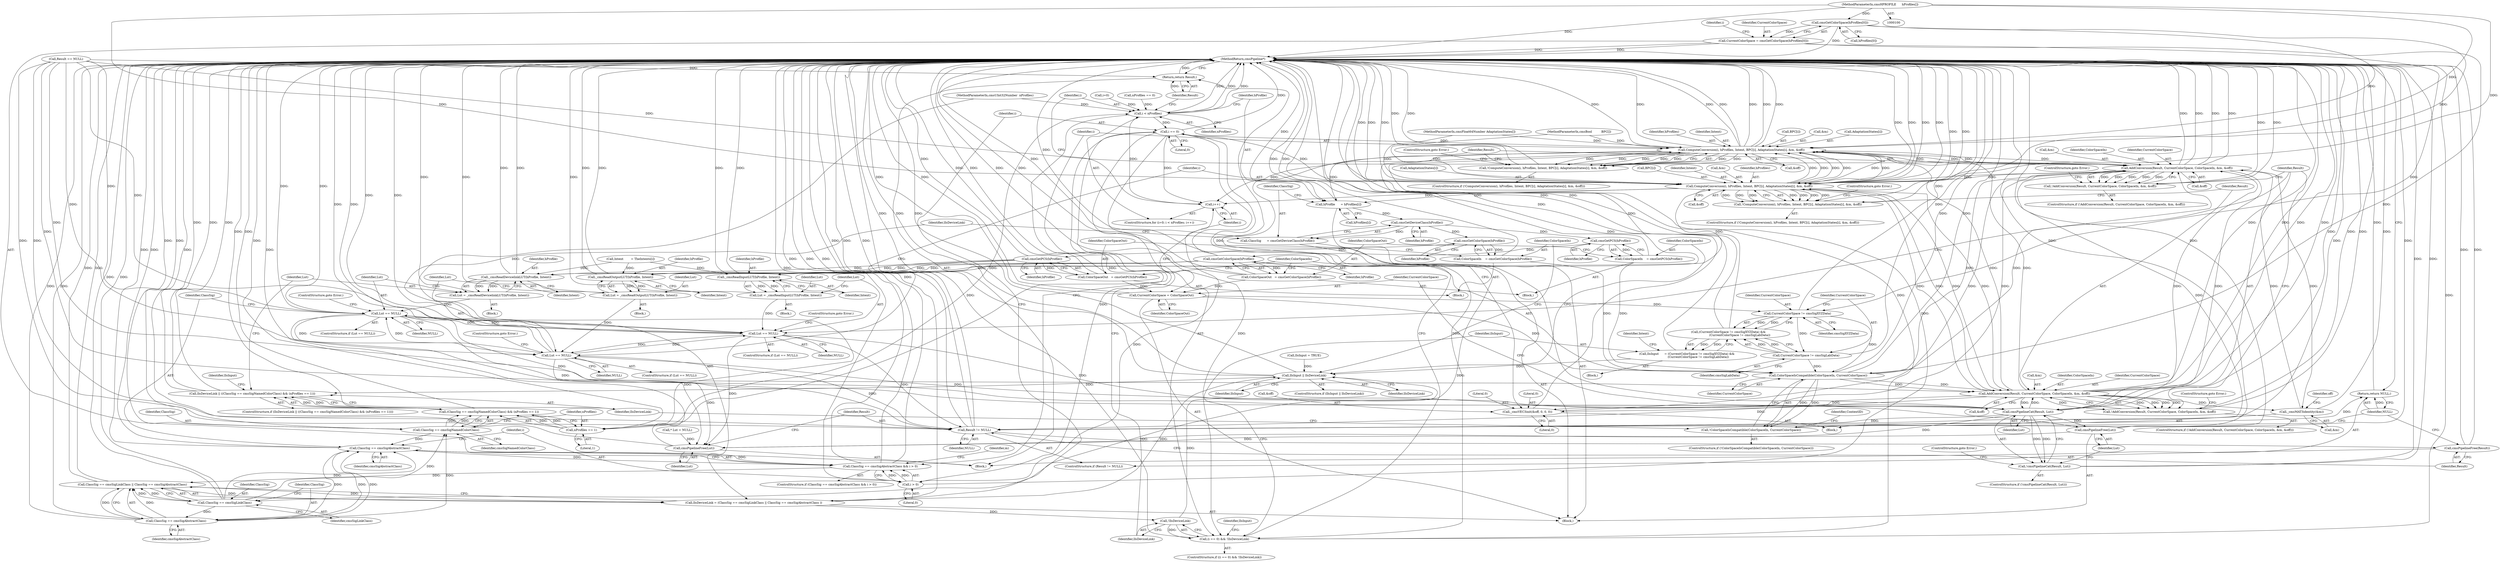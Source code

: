digraph "1_Little-CMS_fefaaa43c382eee632ea3ad0cfa915335140e1db@array" {
"1000143" [label="(Call,cmsGetColorSpace(hProfiles[0]))"];
"1000104" [label="(MethodParameterIn,cmsHPROFILE      hProfiles[])"];
"1000141" [label="(Call,CurrentColorSpace = cmsGetColorSpace(hProfiles[0]))"];
"1000193" [label="(Call,CurrentColorSpace != cmsSigXYZData)"];
"1000192" [label="(Call,(CurrentColorSpace != cmsSigXYZData) &&\n                        (CurrentColorSpace != cmsSigLabData))"];
"1000190" [label="(Call,lIsInput      = (CurrentColorSpace != cmsSigXYZData) &&\n                        (CurrentColorSpace != cmsSigLabData))"];
"1000205" [label="(Call,lIsInput || lIsDeviceLink)"];
"1000239" [label="(Call,lIsDeviceLink || ((ClassSig == cmsSigNamedColorClass) && (nProfiles == 1)))"];
"1000196" [label="(Call,CurrentColorSpace != cmsSigLabData)"];
"1000229" [label="(Call,ColorSpaceIsCompatible(ColorSpaceIn, CurrentColorSpace))"];
"1000228" [label="(Call,!ColorSpaceIsCompatible(ColorSpaceIn, CurrentColorSpace))"];
"1000298" [label="(Call,AddConversion(Result, CurrentColorSpace, ColorSpaceIn, &m, &off))"];
"1000270" [label="(Call,ComputeConversion(i, hProfiles, Intent, BPC[i], AdaptationStates[i], &m, &off))"];
"1000154" [label="(Call,i++)"];
"1000151" [label="(Call,i < nProfiles)"];
"1000179" [label="(Call,i == 0)"];
"1000178" [label="(Call,(i == 0) && !lIsDeviceLink)"];
"1000264" [label="(Call,i > 0)"];
"1000260" [label="(Call,ClassSig == cmsSigAbstractClass && i > 0)"];
"1000170" [label="(Call,ClassSig == cmsSigLinkClass || ClassSig == cmsSigAbstractClass)"];
"1000168" [label="(Call,lIsDeviceLink = (ClassSig == cmsSigLinkClass || ClassSig == cmsSigAbstractClass ))"];
"1000182" [label="(Call,!lIsDeviceLink)"];
"1000336" [label="(Call,ComputeConversion(i, hProfiles, Intent, BPC[i], AdaptationStates[i], &m, &off))"];
"1000159" [label="(Call,hProfile      = hProfiles[i])"];
"1000166" [label="(Call,cmsGetDeviceClass(hProfile))"];
"1000164" [label="(Call,ClassSig      = cmsGetDeviceClass(hProfile))"];
"1000171" [label="(Call,ClassSig == cmsSigLinkClass)"];
"1000174" [label="(Call,ClassSig == cmsSigAbstractClass)"];
"1000242" [label="(Call,ClassSig == cmsSigNamedColorClass)"];
"1000241" [label="(Call,(ClassSig == cmsSigNamedColorClass) && (nProfiles == 1))"];
"1000261" [label="(Call,ClassSig == cmsSigAbstractClass)"];
"1000211" [label="(Call,cmsGetColorSpace(hProfile))"];
"1000209" [label="(Call,ColorSpaceIn    = cmsGetColorSpace(hProfile))"];
"1000215" [label="(Call,cmsGetPCS(hProfile))"];
"1000213" [label="(Call,ColorSpaceOut   = cmsGetPCS(hProfile))"];
"1000370" [label="(Call,CurrentColorSpace = ColorSpaceOut)"];
"1000251" [label="(Call,_cmsReadDevicelinkLUT(hProfile, Intent))"];
"1000249" [label="(Call,Lut = _cmsReadDevicelinkLUT(hProfile, Intent))"];
"1000255" [label="(Call,Lut == NULL)"];
"1000318" [label="(Call,Lut == NULL)"];
"1000330" [label="(Call,Lut == NULL)"];
"1000364" [label="(Call,cmsPipelineCat(Result, Lut))"];
"1000353" [label="(Call,AddConversion(Result, CurrentColorSpace, ColorSpaceIn, &m, &off))"];
"1000287" [label="(Call,_cmsMAT3identity(&m))"];
"1000290" [label="(Call,_cmsVEC3init(&off, 0, 0, 0))"];
"1000352" [label="(Call,!AddConversion(Result, CurrentColorSpace, ColorSpaceIn, &m, &off))"];
"1000379" [label="(Call,Result != NULL)"];
"1000382" [label="(Call,cmsPipelineFree(Result))"];
"1000384" [label="(Return,return NULL;)"];
"1000363" [label="(Call,!cmsPipelineCat(Result, Lut))"];
"1000368" [label="(Call,cmsPipelineFree(Lut))"];
"1000376" [label="(Call,cmsPipelineFree(Lut))"];
"1000373" [label="(Return,return Result;)"];
"1000314" [label="(Call,_cmsReadInputLUT(hProfile, Intent))"];
"1000312" [label="(Call,Lut = _cmsReadInputLUT(hProfile, Intent))"];
"1000326" [label="(Call,_cmsReadOutputLUT(hProfile, Intent))"];
"1000324" [label="(Call,Lut = _cmsReadOutputLUT(hProfile, Intent))"];
"1000221" [label="(Call,cmsGetPCS(hProfile))"];
"1000219" [label="(Call,ColorSpaceIn    = cmsGetPCS(hProfile))"];
"1000225" [label="(Call,cmsGetColorSpace(hProfile))"];
"1000223" [label="(Call,ColorSpaceOut   = cmsGetColorSpace(hProfile))"];
"1000335" [label="(Call,!ComputeConversion(i, hProfiles, Intent, BPC[i], AdaptationStates[i], &m, &off))"];
"1000245" [label="(Call,nProfiles == 1)"];
"1000269" [label="(Call,!ComputeConversion(i, hProfiles, Intent, BPC[i], AdaptationStates[i], &m, &off))"];
"1000297" [label="(Call,!AddConversion(Result, CurrentColorSpace, ColorSpaceIn, &m, &off))"];
"1000167" [label="(Identifier,hProfile)"];
"1000183" [label="(Identifier,lIsDeviceLink)"];
"1000173" [label="(Identifier,cmsSigLinkClass)"];
"1000179" [label="(Call,i == 0)"];
"1000168" [label="(Call,lIsDeviceLink = (ClassSig == cmsSigLinkClass || ClassSig == cmsSigAbstractClass ))"];
"1000169" [label="(Identifier,lIsDeviceLink)"];
"1000213" [label="(Call,ColorSpaceOut   = cmsGetPCS(hProfile))"];
"1000223" [label="(Call,ColorSpaceOut   = cmsGetColorSpace(hProfile))"];
"1000159" [label="(Call,hProfile      = hProfiles[i])"];
"1000141" [label="(Call,CurrentColorSpace = cmsGetColorSpace(hProfiles[0]))"];
"1000143" [label="(Call,cmsGetColorSpace(hProfiles[0]))"];
"1000296" [label="(ControlStructure,if (!AddConversion(Result, CurrentColorSpace, ColorSpaceIn, &m, &off)))"];
"1000383" [label="(Identifier,Result)"];
"1000191" [label="(Identifier,lIsInput)"];
"1000343" [label="(Call,AdaptationStates[i])"];
"1000156" [label="(Block,)"];
"1000340" [label="(Call,BPC[i])"];
"1000302" [label="(Call,&m)"];
"1000272" [label="(Identifier,hProfiles)"];
"1000220" [label="(Identifier,ColorSpaceIn)"];
"1000324" [label="(Call,Lut = _cmsReadOutputLUT(hProfile, Intent))"];
"1000366" [label="(Identifier,Lut)"];
"1000318" [label="(Call,Lut == NULL)"];
"1000311" [label="(Block,)"];
"1000378" [label="(ControlStructure,if (Result != NULL))"];
"1000206" [label="(Identifier,lIsInput)"];
"1000244" [label="(Identifier,cmsSigNamedColorClass)"];
"1000110" [label="(Call,* Lut = NULL)"];
"1000196" [label="(Call,CurrentColorSpace != cmsSigLabData)"];
"1000319" [label="(Identifier,Lut)"];
"1000230" [label="(Identifier,ColorSpaceIn)"];
"1000212" [label="(Identifier,hProfile)"];
"1000185" [label="(Call,lIsInput = TRUE)"];
"1000330" [label="(Call,Lut == NULL)"];
"1000351" [label="(ControlStructure,if (!AddConversion(Result, CurrentColorSpace, ColorSpaceIn, &m, &off)))"];
"1000304" [label="(Call,&off)"];
"1000147" [label="(ControlStructure,for (i=0; i < nProfiles; i++))"];
"1000287" [label="(Call,_cmsMAT3identity(&m))"];
"1000334" [label="(ControlStructure,if (!ComputeConversion(i, hProfiles, Intent, BPC[i], AdaptationStates[i], &m, &off)))"];
"1000371" [label="(Identifier,CurrentColorSpace)"];
"1000144" [label="(Call,hProfiles[0])"];
"1000211" [label="(Call,cmsGetColorSpace(hProfile))"];
"1000348" [label="(Call,&off)"];
"1000317" [label="(ControlStructure,if (Lut == NULL))"];
"1000178" [label="(Call,(i == 0) && !lIsDeviceLink)"];
"1000373" [label="(Return,return Result;)"];
"1000273" [label="(Identifier,Intent)"];
"1000335" [label="(Call,!ComputeConversion(i, hProfiles, Intent, BPC[i], AdaptationStates[i], &m, &off))"];
"1000268" [label="(ControlStructure,if (!ComputeConversion(i, hProfiles, Intent, BPC[i], AdaptationStates[i], &m, &off)))"];
"1000263" [label="(Identifier,cmsSigAbstractClass)"];
"1000193" [label="(Call,CurrentColorSpace != cmsSigXYZData)"];
"1000207" [label="(Identifier,lIsDeviceLink)"];
"1000199" [label="(Call,Intent        = TheIntents[i])"];
"1000274" [label="(Call,BPC[i])"];
"1000306" [label="(ControlStructure,goto Error;)"];
"1000280" [label="(Call,&m)"];
"1000288" [label="(Call,&m)"];
"1000323" [label="(Block,)"];
"1000226" [label="(Identifier,hProfile)"];
"1000242" [label="(Call,ClassSig == cmsSigNamedColorClass)"];
"1000221" [label="(Call,cmsGetPCS(hProfile))"];
"1000298" [label="(Call,AddConversion(Result, CurrentColorSpace, ColorSpaceIn, &m, &off))"];
"1000175" [label="(Identifier,ClassSig)"];
"1000337" [label="(Identifier,i)"];
"1000210" [label="(Identifier,ColorSpaceIn)"];
"1000106" [label="(MethodParameterIn,cmsFloat64Number AdaptationStates[])"];
"1000357" [label="(Call,&m)"];
"1000194" [label="(Identifier,CurrentColorSpace)"];
"1000325" [label="(Identifier,Lut)"];
"1000171" [label="(Call,ClassSig == cmsSigLinkClass)"];
"1000320" [label="(Identifier,NULL)"];
"1000190" [label="(Call,lIsInput      = (CurrentColorSpace != cmsSigXYZData) &&\n                        (CurrentColorSpace != cmsSigLabData))"];
"1000231" [label="(Identifier,CurrentColorSpace)"];
"1000181" [label="(Literal,0)"];
"1000247" [label="(Literal,1)"];
"1000367" [label="(ControlStructure,goto Error;)"];
"1000259" [label="(ControlStructure,if (ClassSig == cmsSigAbstractClass && i > 0))"];
"1000339" [label="(Identifier,Intent)"];
"1000234" [label="(Identifier,ContextID)"];
"1000250" [label="(Identifier,Lut)"];
"1000354" [label="(Identifier,Result)"];
"1000299" [label="(Identifier,Result)"];
"1000271" [label="(Identifier,i)"];
"1000265" [label="(Identifier,i)"];
"1000192" [label="(Call,(CurrentColorSpace != cmsSigXYZData) &&\n                        (CurrentColorSpace != cmsSigLabData))"];
"1000316" [label="(Identifier,Intent)"];
"1000229" [label="(Call,ColorSpaceIsCompatible(ColorSpaceIn, CurrentColorSpace))"];
"1000381" [label="(Identifier,NULL)"];
"1000225" [label="(Call,cmsGetColorSpace(hProfile))"];
"1000313" [label="(Identifier,Lut)"];
"1000382" [label="(Call,cmsPipelineFree(Result))"];
"1000186" [label="(Identifier,lIsInput)"];
"1000292" [label="(Identifier,off)"];
"1000215" [label="(Call,cmsGetPCS(hProfile))"];
"1000248" [label="(Block,)"];
"1000241" [label="(Call,(ClassSig == cmsSigNamedColorClass) && (nProfiles == 1))"];
"1000314" [label="(Call,_cmsReadInputLUT(hProfile, Intent))"];
"1000350" [label="(ControlStructure,goto Error;)"];
"1000108" [label="(Block,)"];
"1000295" [label="(Literal,0)"];
"1000148" [label="(Call,i=0)"];
"1000208" [label="(Block,)"];
"1000270" [label="(Call,ComputeConversion(i, hProfiles, Intent, BPC[i], AdaptationStates[i], &m, &off))"];
"1000370" [label="(Call,CurrentColorSpace = ColorSpaceOut)"];
"1000353" [label="(Call,AddConversion(Result, CurrentColorSpace, ColorSpaceIn, &m, &off))"];
"1000266" [label="(Literal,0)"];
"1000261" [label="(Call,ClassSig == cmsSigAbstractClass)"];
"1000352" [label="(Call,!AddConversion(Result, CurrentColorSpace, ColorSpaceIn, &m, &off))"];
"1000346" [label="(Call,&m)"];
"1000356" [label="(Identifier,ColorSpaceIn)"];
"1000243" [label="(Identifier,ClassSig)"];
"1000269" [label="(Call,!ComputeConversion(i, hProfiles, Intent, BPC[i], AdaptationStates[i], &m, &off))"];
"1000362" [label="(ControlStructure,if (!cmsPipelineCat(Result, Lut)))"];
"1000151" [label="(Call,i < nProfiles)"];
"1000102" [label="(MethodParameterIn,cmsUInt32Number  nProfiles)"];
"1000189" [label="(Block,)"];
"1000374" [label="(Identifier,Result)"];
"1000377" [label="(Identifier,Lut)"];
"1000262" [label="(Identifier,ClassSig)"];
"1000336" [label="(Call,ComputeConversion(i, hProfiles, Intent, BPC[i], AdaptationStates[i], &m, &off))"];
"1000136" [label="(Call,Result == NULL)"];
"1000257" [label="(Identifier,NULL)"];
"1000376" [label="(Call,cmsPipelineFree(Lut))"];
"1000333" [label="(ControlStructure,goto Error;)"];
"1000166" [label="(Call,cmsGetDeviceClass(hProfile))"];
"1000327" [label="(Identifier,hProfile)"];
"1000240" [label="(Identifier,lIsDeviceLink)"];
"1000209" [label="(Call,ColorSpaceIn    = cmsGetColorSpace(hProfile))"];
"1000359" [label="(Call,&off)"];
"1000154" [label="(Call,i++)"];
"1000177" [label="(ControlStructure,if ((i == 0) && !lIsDeviceLink))"];
"1000105" [label="(MethodParameterIn,cmsBool          BPC[])"];
"1000365" [label="(Identifier,Result)"];
"1000379" [label="(Call,Result != NULL)"];
"1000246" [label="(Identifier,nProfiles)"];
"1000363" [label="(Call,!cmsPipelineCat(Result, Lut))"];
"1000372" [label="(Identifier,ColorSpaceOut)"];
"1000388" [label="(MethodReturn,cmsPipeline*)"];
"1000253" [label="(Identifier,Intent)"];
"1000238" [label="(ControlStructure,if (lIsDeviceLink || ((ClassSig == cmsSigNamedColorClass) && (nProfiles == 1))))"];
"1000290" [label="(Call,_cmsVEC3init(&off, 0, 0, 0))"];
"1000277" [label="(Call,AdaptationStates[i])"];
"1000170" [label="(Call,ClassSig == cmsSigLinkClass || ClassSig == cmsSigAbstractClass)"];
"1000264" [label="(Call,i > 0)"];
"1000164" [label="(Call,ClassSig      = cmsGetDeviceClass(hProfile))"];
"1000180" [label="(Identifier,i)"];
"1000297" [label="(Call,!AddConversion(Result, CurrentColorSpace, ColorSpaceIn, &m, &off))"];
"1000205" [label="(Call,lIsInput || lIsDeviceLink)"];
"1000161" [label="(Call,hProfiles[i])"];
"1000254" [label="(ControlStructure,if (Lut == NULL))"];
"1000380" [label="(Identifier,Result)"];
"1000204" [label="(ControlStructure,if (lIsInput || lIsDeviceLink))"];
"1000361" [label="(ControlStructure,goto Error;)"];
"1000249" [label="(Call,Lut = _cmsReadDevicelinkLUT(hProfile, Intent))"];
"1000289" [label="(Identifier,m)"];
"1000315" [label="(Identifier,hProfile)"];
"1000284" [label="(ControlStructure,goto Error;)"];
"1000310" [label="(Identifier,lIsInput)"];
"1000256" [label="(Identifier,Lut)"];
"1000104" [label="(MethodParameterIn,cmsHPROFILE      hProfiles[])"];
"1000301" [label="(Identifier,ColorSpaceIn)"];
"1000219" [label="(Call,ColorSpaceIn    = cmsGetPCS(hProfile))"];
"1000172" [label="(Identifier,ClassSig)"];
"1000155" [label="(Identifier,i)"];
"1000332" [label="(Identifier,NULL)"];
"1000251" [label="(Call,_cmsReadDevicelinkLUT(hProfile, Intent))"];
"1000153" [label="(Identifier,nProfiles)"];
"1000364" [label="(Call,cmsPipelineCat(Result, Lut))"];
"1000198" [label="(Identifier,cmsSigLabData)"];
"1000152" [label="(Identifier,i)"];
"1000174" [label="(Call,ClassSig == cmsSigAbstractClass)"];
"1000326" [label="(Call,_cmsReadOutputLUT(hProfile, Intent))"];
"1000214" [label="(Identifier,ColorSpaceOut)"];
"1000369" [label="(Identifier,Lut)"];
"1000368" [label="(Call,cmsPipelineFree(Lut))"];
"1000255" [label="(Call,Lut == NULL)"];
"1000321" [label="(ControlStructure,goto Error;)"];
"1000224" [label="(Identifier,ColorSpaceOut)"];
"1000195" [label="(Identifier,cmsSigXYZData)"];
"1000239" [label="(Call,lIsDeviceLink || ((ClassSig == cmsSigNamedColorClass) && (nProfiles == 1)))"];
"1000160" [label="(Identifier,hProfile)"];
"1000176" [label="(Identifier,cmsSigAbstractClass)"];
"1000165" [label="(Identifier,ClassSig)"];
"1000385" [label="(Identifier,NULL)"];
"1000329" [label="(ControlStructure,if (Lut == NULL))"];
"1000384" [label="(Return,return NULL;)"];
"1000222" [label="(Identifier,hProfile)"];
"1000200" [label="(Identifier,Intent)"];
"1000294" [label="(Literal,0)"];
"1000328" [label="(Identifier,Intent)"];
"1000355" [label="(Identifier,CurrentColorSpace)"];
"1000218" [label="(Block,)"];
"1000282" [label="(Call,&off)"];
"1000228" [label="(Call,!ColorSpaceIsCompatible(ColorSpaceIn, CurrentColorSpace))"];
"1000338" [label="(Identifier,hProfiles)"];
"1000258" [label="(ControlStructure,goto Error;)"];
"1000149" [label="(Identifier,i)"];
"1000331" [label="(Identifier,Lut)"];
"1000252" [label="(Identifier,hProfile)"];
"1000286" [label="(Block,)"];
"1000245" [label="(Call,nProfiles == 1)"];
"1000142" [label="(Identifier,CurrentColorSpace)"];
"1000291" [label="(Call,&off)"];
"1000312" [label="(Call,Lut = _cmsReadInputLUT(hProfile, Intent))"];
"1000300" [label="(Identifier,CurrentColorSpace)"];
"1000260" [label="(Call,ClassSig == cmsSigAbstractClass && i > 0)"];
"1000293" [label="(Literal,0)"];
"1000197" [label="(Identifier,CurrentColorSpace)"];
"1000182" [label="(Call,!lIsDeviceLink)"];
"1000227" [label="(ControlStructure,if (!ColorSpaceIsCompatible(ColorSpaceIn, CurrentColorSpace)))"];
"1000216" [label="(Identifier,hProfile)"];
"1000124" [label="(Call,nProfiles == 0)"];
"1000143" -> "1000141"  [label="AST: "];
"1000143" -> "1000144"  [label="CFG: "];
"1000144" -> "1000143"  [label="AST: "];
"1000141" -> "1000143"  [label="CFG: "];
"1000143" -> "1000388"  [label="DDG: "];
"1000143" -> "1000141"  [label="DDG: "];
"1000104" -> "1000143"  [label="DDG: "];
"1000143" -> "1000270"  [label="DDG: "];
"1000143" -> "1000336"  [label="DDG: "];
"1000104" -> "1000100"  [label="AST: "];
"1000104" -> "1000388"  [label="DDG: "];
"1000104" -> "1000159"  [label="DDG: "];
"1000104" -> "1000270"  [label="DDG: "];
"1000104" -> "1000336"  [label="DDG: "];
"1000141" -> "1000108"  [label="AST: "];
"1000142" -> "1000141"  [label="AST: "];
"1000149" -> "1000141"  [label="CFG: "];
"1000141" -> "1000388"  [label="DDG: "];
"1000141" -> "1000388"  [label="DDG: "];
"1000141" -> "1000193"  [label="DDG: "];
"1000141" -> "1000229"  [label="DDG: "];
"1000193" -> "1000192"  [label="AST: "];
"1000193" -> "1000195"  [label="CFG: "];
"1000194" -> "1000193"  [label="AST: "];
"1000195" -> "1000193"  [label="AST: "];
"1000197" -> "1000193"  [label="CFG: "];
"1000192" -> "1000193"  [label="CFG: "];
"1000193" -> "1000388"  [label="DDG: "];
"1000193" -> "1000192"  [label="DDG: "];
"1000193" -> "1000192"  [label="DDG: "];
"1000370" -> "1000193"  [label="DDG: "];
"1000193" -> "1000196"  [label="DDG: "];
"1000193" -> "1000229"  [label="DDG: "];
"1000192" -> "1000190"  [label="AST: "];
"1000192" -> "1000196"  [label="CFG: "];
"1000196" -> "1000192"  [label="AST: "];
"1000190" -> "1000192"  [label="CFG: "];
"1000192" -> "1000388"  [label="DDG: "];
"1000192" -> "1000388"  [label="DDG: "];
"1000192" -> "1000190"  [label="DDG: "];
"1000192" -> "1000190"  [label="DDG: "];
"1000196" -> "1000192"  [label="DDG: "];
"1000196" -> "1000192"  [label="DDG: "];
"1000190" -> "1000189"  [label="AST: "];
"1000191" -> "1000190"  [label="AST: "];
"1000200" -> "1000190"  [label="CFG: "];
"1000190" -> "1000388"  [label="DDG: "];
"1000190" -> "1000205"  [label="DDG: "];
"1000205" -> "1000204"  [label="AST: "];
"1000205" -> "1000206"  [label="CFG: "];
"1000205" -> "1000207"  [label="CFG: "];
"1000206" -> "1000205"  [label="AST: "];
"1000207" -> "1000205"  [label="AST: "];
"1000210" -> "1000205"  [label="CFG: "];
"1000220" -> "1000205"  [label="CFG: "];
"1000205" -> "1000388"  [label="DDG: "];
"1000205" -> "1000388"  [label="DDG: "];
"1000205" -> "1000388"  [label="DDG: "];
"1000185" -> "1000205"  [label="DDG: "];
"1000168" -> "1000205"  [label="DDG: "];
"1000182" -> "1000205"  [label="DDG: "];
"1000205" -> "1000239"  [label="DDG: "];
"1000239" -> "1000238"  [label="AST: "];
"1000239" -> "1000240"  [label="CFG: "];
"1000239" -> "1000241"  [label="CFG: "];
"1000240" -> "1000239"  [label="AST: "];
"1000241" -> "1000239"  [label="AST: "];
"1000250" -> "1000239"  [label="CFG: "];
"1000310" -> "1000239"  [label="CFG: "];
"1000239" -> "1000388"  [label="DDG: "];
"1000239" -> "1000388"  [label="DDG: "];
"1000239" -> "1000388"  [label="DDG: "];
"1000241" -> "1000239"  [label="DDG: "];
"1000241" -> "1000239"  [label="DDG: "];
"1000196" -> "1000198"  [label="CFG: "];
"1000197" -> "1000196"  [label="AST: "];
"1000198" -> "1000196"  [label="AST: "];
"1000196" -> "1000388"  [label="DDG: "];
"1000196" -> "1000229"  [label="DDG: "];
"1000229" -> "1000228"  [label="AST: "];
"1000229" -> "1000231"  [label="CFG: "];
"1000230" -> "1000229"  [label="AST: "];
"1000231" -> "1000229"  [label="AST: "];
"1000228" -> "1000229"  [label="CFG: "];
"1000229" -> "1000388"  [label="DDG: "];
"1000229" -> "1000388"  [label="DDG: "];
"1000229" -> "1000228"  [label="DDG: "];
"1000229" -> "1000228"  [label="DDG: "];
"1000209" -> "1000229"  [label="DDG: "];
"1000219" -> "1000229"  [label="DDG: "];
"1000370" -> "1000229"  [label="DDG: "];
"1000229" -> "1000298"  [label="DDG: "];
"1000229" -> "1000298"  [label="DDG: "];
"1000229" -> "1000353"  [label="DDG: "];
"1000229" -> "1000353"  [label="DDG: "];
"1000228" -> "1000227"  [label="AST: "];
"1000234" -> "1000228"  [label="CFG: "];
"1000240" -> "1000228"  [label="CFG: "];
"1000228" -> "1000388"  [label="DDG: "];
"1000228" -> "1000388"  [label="DDG: "];
"1000298" -> "1000297"  [label="AST: "];
"1000298" -> "1000304"  [label="CFG: "];
"1000299" -> "1000298"  [label="AST: "];
"1000300" -> "1000298"  [label="AST: "];
"1000301" -> "1000298"  [label="AST: "];
"1000302" -> "1000298"  [label="AST: "];
"1000304" -> "1000298"  [label="AST: "];
"1000297" -> "1000298"  [label="CFG: "];
"1000298" -> "1000388"  [label="DDG: "];
"1000298" -> "1000388"  [label="DDG: "];
"1000298" -> "1000388"  [label="DDG: "];
"1000298" -> "1000388"  [label="DDG: "];
"1000298" -> "1000270"  [label="DDG: "];
"1000298" -> "1000270"  [label="DDG: "];
"1000298" -> "1000287"  [label="DDG: "];
"1000298" -> "1000290"  [label="DDG: "];
"1000298" -> "1000297"  [label="DDG: "];
"1000298" -> "1000297"  [label="DDG: "];
"1000298" -> "1000297"  [label="DDG: "];
"1000298" -> "1000297"  [label="DDG: "];
"1000298" -> "1000297"  [label="DDG: "];
"1000364" -> "1000298"  [label="DDG: "];
"1000136" -> "1000298"  [label="DDG: "];
"1000270" -> "1000298"  [label="DDG: "];
"1000270" -> "1000298"  [label="DDG: "];
"1000287" -> "1000298"  [label="DDG: "];
"1000290" -> "1000298"  [label="DDG: "];
"1000298" -> "1000336"  [label="DDG: "];
"1000298" -> "1000336"  [label="DDG: "];
"1000298" -> "1000364"  [label="DDG: "];
"1000298" -> "1000379"  [label="DDG: "];
"1000270" -> "1000269"  [label="AST: "];
"1000270" -> "1000282"  [label="CFG: "];
"1000271" -> "1000270"  [label="AST: "];
"1000272" -> "1000270"  [label="AST: "];
"1000273" -> "1000270"  [label="AST: "];
"1000274" -> "1000270"  [label="AST: "];
"1000277" -> "1000270"  [label="AST: "];
"1000280" -> "1000270"  [label="AST: "];
"1000282" -> "1000270"  [label="AST: "];
"1000269" -> "1000270"  [label="CFG: "];
"1000270" -> "1000388"  [label="DDG: "];
"1000270" -> "1000388"  [label="DDG: "];
"1000270" -> "1000388"  [label="DDG: "];
"1000270" -> "1000388"  [label="DDG: "];
"1000270" -> "1000388"  [label="DDG: "];
"1000270" -> "1000388"  [label="DDG: "];
"1000270" -> "1000388"  [label="DDG: "];
"1000270" -> "1000154"  [label="DDG: "];
"1000270" -> "1000159"  [label="DDG: "];
"1000270" -> "1000269"  [label="DDG: "];
"1000270" -> "1000269"  [label="DDG: "];
"1000270" -> "1000269"  [label="DDG: "];
"1000270" -> "1000269"  [label="DDG: "];
"1000270" -> "1000269"  [label="DDG: "];
"1000270" -> "1000269"  [label="DDG: "];
"1000270" -> "1000269"  [label="DDG: "];
"1000264" -> "1000270"  [label="DDG: "];
"1000179" -> "1000270"  [label="DDG: "];
"1000336" -> "1000270"  [label="DDG: "];
"1000336" -> "1000270"  [label="DDG: "];
"1000336" -> "1000270"  [label="DDG: "];
"1000251" -> "1000270"  [label="DDG: "];
"1000105" -> "1000270"  [label="DDG: "];
"1000106" -> "1000270"  [label="DDG: "];
"1000353" -> "1000270"  [label="DDG: "];
"1000353" -> "1000270"  [label="DDG: "];
"1000270" -> "1000336"  [label="DDG: "];
"1000270" -> "1000336"  [label="DDG: "];
"1000270" -> "1000336"  [label="DDG: "];
"1000154" -> "1000147"  [label="AST: "];
"1000154" -> "1000155"  [label="CFG: "];
"1000155" -> "1000154"  [label="AST: "];
"1000152" -> "1000154"  [label="CFG: "];
"1000154" -> "1000151"  [label="DDG: "];
"1000264" -> "1000154"  [label="DDG: "];
"1000179" -> "1000154"  [label="DDG: "];
"1000336" -> "1000154"  [label="DDG: "];
"1000151" -> "1000147"  [label="AST: "];
"1000151" -> "1000153"  [label="CFG: "];
"1000152" -> "1000151"  [label="AST: "];
"1000153" -> "1000151"  [label="AST: "];
"1000160" -> "1000151"  [label="CFG: "];
"1000374" -> "1000151"  [label="CFG: "];
"1000151" -> "1000388"  [label="DDG: "];
"1000151" -> "1000388"  [label="DDG: "];
"1000151" -> "1000388"  [label="DDG: "];
"1000148" -> "1000151"  [label="DDG: "];
"1000124" -> "1000151"  [label="DDG: "];
"1000245" -> "1000151"  [label="DDG: "];
"1000102" -> "1000151"  [label="DDG: "];
"1000151" -> "1000179"  [label="DDG: "];
"1000151" -> "1000245"  [label="DDG: "];
"1000179" -> "1000178"  [label="AST: "];
"1000179" -> "1000181"  [label="CFG: "];
"1000180" -> "1000179"  [label="AST: "];
"1000181" -> "1000179"  [label="AST: "];
"1000183" -> "1000179"  [label="CFG: "];
"1000178" -> "1000179"  [label="CFG: "];
"1000179" -> "1000388"  [label="DDG: "];
"1000179" -> "1000178"  [label="DDG: "];
"1000179" -> "1000178"  [label="DDG: "];
"1000179" -> "1000264"  [label="DDG: "];
"1000179" -> "1000336"  [label="DDG: "];
"1000178" -> "1000177"  [label="AST: "];
"1000178" -> "1000182"  [label="CFG: "];
"1000182" -> "1000178"  [label="AST: "];
"1000186" -> "1000178"  [label="CFG: "];
"1000191" -> "1000178"  [label="CFG: "];
"1000178" -> "1000388"  [label="DDG: "];
"1000178" -> "1000388"  [label="DDG: "];
"1000178" -> "1000388"  [label="DDG: "];
"1000182" -> "1000178"  [label="DDG: "];
"1000264" -> "1000260"  [label="AST: "];
"1000264" -> "1000266"  [label="CFG: "];
"1000265" -> "1000264"  [label="AST: "];
"1000266" -> "1000264"  [label="AST: "];
"1000260" -> "1000264"  [label="CFG: "];
"1000264" -> "1000388"  [label="DDG: "];
"1000264" -> "1000260"  [label="DDG: "];
"1000264" -> "1000260"  [label="DDG: "];
"1000260" -> "1000259"  [label="AST: "];
"1000260" -> "1000261"  [label="CFG: "];
"1000261" -> "1000260"  [label="AST: "];
"1000271" -> "1000260"  [label="CFG: "];
"1000289" -> "1000260"  [label="CFG: "];
"1000260" -> "1000388"  [label="DDG: "];
"1000260" -> "1000388"  [label="DDG: "];
"1000260" -> "1000388"  [label="DDG: "];
"1000260" -> "1000170"  [label="DDG: "];
"1000261" -> "1000260"  [label="DDG: "];
"1000261" -> "1000260"  [label="DDG: "];
"1000170" -> "1000168"  [label="AST: "];
"1000170" -> "1000171"  [label="CFG: "];
"1000170" -> "1000174"  [label="CFG: "];
"1000171" -> "1000170"  [label="AST: "];
"1000174" -> "1000170"  [label="AST: "];
"1000168" -> "1000170"  [label="CFG: "];
"1000170" -> "1000388"  [label="DDG: "];
"1000170" -> "1000388"  [label="DDG: "];
"1000170" -> "1000168"  [label="DDG: "];
"1000170" -> "1000168"  [label="DDG: "];
"1000171" -> "1000170"  [label="DDG: "];
"1000171" -> "1000170"  [label="DDG: "];
"1000174" -> "1000170"  [label="DDG: "];
"1000174" -> "1000170"  [label="DDG: "];
"1000168" -> "1000156"  [label="AST: "];
"1000169" -> "1000168"  [label="AST: "];
"1000180" -> "1000168"  [label="CFG: "];
"1000168" -> "1000388"  [label="DDG: "];
"1000168" -> "1000182"  [label="DDG: "];
"1000182" -> "1000183"  [label="CFG: "];
"1000183" -> "1000182"  [label="AST: "];
"1000336" -> "1000335"  [label="AST: "];
"1000336" -> "1000348"  [label="CFG: "];
"1000337" -> "1000336"  [label="AST: "];
"1000338" -> "1000336"  [label="AST: "];
"1000339" -> "1000336"  [label="AST: "];
"1000340" -> "1000336"  [label="AST: "];
"1000343" -> "1000336"  [label="AST: "];
"1000346" -> "1000336"  [label="AST: "];
"1000348" -> "1000336"  [label="AST: "];
"1000335" -> "1000336"  [label="CFG: "];
"1000336" -> "1000388"  [label="DDG: "];
"1000336" -> "1000388"  [label="DDG: "];
"1000336" -> "1000388"  [label="DDG: "];
"1000336" -> "1000388"  [label="DDG: "];
"1000336" -> "1000388"  [label="DDG: "];
"1000336" -> "1000388"  [label="DDG: "];
"1000336" -> "1000388"  [label="DDG: "];
"1000336" -> "1000159"  [label="DDG: "];
"1000336" -> "1000335"  [label="DDG: "];
"1000336" -> "1000335"  [label="DDG: "];
"1000336" -> "1000335"  [label="DDG: "];
"1000336" -> "1000335"  [label="DDG: "];
"1000336" -> "1000335"  [label="DDG: "];
"1000336" -> "1000335"  [label="DDG: "];
"1000336" -> "1000335"  [label="DDG: "];
"1000326" -> "1000336"  [label="DDG: "];
"1000105" -> "1000336"  [label="DDG: "];
"1000106" -> "1000336"  [label="DDG: "];
"1000353" -> "1000336"  [label="DDG: "];
"1000353" -> "1000336"  [label="DDG: "];
"1000336" -> "1000353"  [label="DDG: "];
"1000336" -> "1000353"  [label="DDG: "];
"1000159" -> "1000156"  [label="AST: "];
"1000159" -> "1000161"  [label="CFG: "];
"1000160" -> "1000159"  [label="AST: "];
"1000161" -> "1000159"  [label="AST: "];
"1000165" -> "1000159"  [label="CFG: "];
"1000159" -> "1000388"  [label="DDG: "];
"1000159" -> "1000166"  [label="DDG: "];
"1000166" -> "1000164"  [label="AST: "];
"1000166" -> "1000167"  [label="CFG: "];
"1000167" -> "1000166"  [label="AST: "];
"1000164" -> "1000166"  [label="CFG: "];
"1000166" -> "1000164"  [label="DDG: "];
"1000166" -> "1000211"  [label="DDG: "];
"1000166" -> "1000221"  [label="DDG: "];
"1000164" -> "1000156"  [label="AST: "];
"1000165" -> "1000164"  [label="AST: "];
"1000169" -> "1000164"  [label="CFG: "];
"1000164" -> "1000388"  [label="DDG: "];
"1000164" -> "1000171"  [label="DDG: "];
"1000171" -> "1000173"  [label="CFG: "];
"1000172" -> "1000171"  [label="AST: "];
"1000173" -> "1000171"  [label="AST: "];
"1000175" -> "1000171"  [label="CFG: "];
"1000171" -> "1000388"  [label="DDG: "];
"1000171" -> "1000388"  [label="DDG: "];
"1000171" -> "1000174"  [label="DDG: "];
"1000171" -> "1000242"  [label="DDG: "];
"1000171" -> "1000261"  [label="DDG: "];
"1000174" -> "1000176"  [label="CFG: "];
"1000175" -> "1000174"  [label="AST: "];
"1000176" -> "1000174"  [label="AST: "];
"1000174" -> "1000388"  [label="DDG: "];
"1000174" -> "1000388"  [label="DDG: "];
"1000261" -> "1000174"  [label="DDG: "];
"1000174" -> "1000242"  [label="DDG: "];
"1000174" -> "1000261"  [label="DDG: "];
"1000174" -> "1000261"  [label="DDG: "];
"1000242" -> "1000241"  [label="AST: "];
"1000242" -> "1000244"  [label="CFG: "];
"1000243" -> "1000242"  [label="AST: "];
"1000244" -> "1000242"  [label="AST: "];
"1000246" -> "1000242"  [label="CFG: "];
"1000241" -> "1000242"  [label="CFG: "];
"1000242" -> "1000388"  [label="DDG: "];
"1000242" -> "1000388"  [label="DDG: "];
"1000242" -> "1000241"  [label="DDG: "];
"1000242" -> "1000241"  [label="DDG: "];
"1000242" -> "1000261"  [label="DDG: "];
"1000241" -> "1000245"  [label="CFG: "];
"1000245" -> "1000241"  [label="AST: "];
"1000241" -> "1000388"  [label="DDG: "];
"1000241" -> "1000388"  [label="DDG: "];
"1000245" -> "1000241"  [label="DDG: "];
"1000245" -> "1000241"  [label="DDG: "];
"1000261" -> "1000263"  [label="CFG: "];
"1000262" -> "1000261"  [label="AST: "];
"1000263" -> "1000261"  [label="AST: "];
"1000265" -> "1000261"  [label="CFG: "];
"1000261" -> "1000388"  [label="DDG: "];
"1000261" -> "1000388"  [label="DDG: "];
"1000211" -> "1000209"  [label="AST: "];
"1000211" -> "1000212"  [label="CFG: "];
"1000212" -> "1000211"  [label="AST: "];
"1000209" -> "1000211"  [label="CFG: "];
"1000211" -> "1000209"  [label="DDG: "];
"1000211" -> "1000215"  [label="DDG: "];
"1000209" -> "1000208"  [label="AST: "];
"1000210" -> "1000209"  [label="AST: "];
"1000214" -> "1000209"  [label="CFG: "];
"1000209" -> "1000388"  [label="DDG: "];
"1000215" -> "1000213"  [label="AST: "];
"1000215" -> "1000216"  [label="CFG: "];
"1000216" -> "1000215"  [label="AST: "];
"1000213" -> "1000215"  [label="CFG: "];
"1000215" -> "1000388"  [label="DDG: "];
"1000215" -> "1000213"  [label="DDG: "];
"1000215" -> "1000251"  [label="DDG: "];
"1000215" -> "1000314"  [label="DDG: "];
"1000215" -> "1000326"  [label="DDG: "];
"1000213" -> "1000208"  [label="AST: "];
"1000214" -> "1000213"  [label="AST: "];
"1000230" -> "1000213"  [label="CFG: "];
"1000213" -> "1000388"  [label="DDG: "];
"1000213" -> "1000388"  [label="DDG: "];
"1000213" -> "1000370"  [label="DDG: "];
"1000370" -> "1000156"  [label="AST: "];
"1000370" -> "1000372"  [label="CFG: "];
"1000371" -> "1000370"  [label="AST: "];
"1000372" -> "1000370"  [label="AST: "];
"1000155" -> "1000370"  [label="CFG: "];
"1000370" -> "1000388"  [label="DDG: "];
"1000370" -> "1000388"  [label="DDG: "];
"1000223" -> "1000370"  [label="DDG: "];
"1000251" -> "1000249"  [label="AST: "];
"1000251" -> "1000253"  [label="CFG: "];
"1000252" -> "1000251"  [label="AST: "];
"1000253" -> "1000251"  [label="AST: "];
"1000249" -> "1000251"  [label="CFG: "];
"1000251" -> "1000388"  [label="DDG: "];
"1000251" -> "1000388"  [label="DDG: "];
"1000251" -> "1000249"  [label="DDG: "];
"1000251" -> "1000249"  [label="DDG: "];
"1000225" -> "1000251"  [label="DDG: "];
"1000199" -> "1000251"  [label="DDG: "];
"1000249" -> "1000248"  [label="AST: "];
"1000250" -> "1000249"  [label="AST: "];
"1000256" -> "1000249"  [label="CFG: "];
"1000249" -> "1000388"  [label="DDG: "];
"1000249" -> "1000255"  [label="DDG: "];
"1000255" -> "1000254"  [label="AST: "];
"1000255" -> "1000257"  [label="CFG: "];
"1000256" -> "1000255"  [label="AST: "];
"1000257" -> "1000255"  [label="AST: "];
"1000258" -> "1000255"  [label="CFG: "];
"1000262" -> "1000255"  [label="CFG: "];
"1000255" -> "1000388"  [label="DDG: "];
"1000255" -> "1000388"  [label="DDG: "];
"1000330" -> "1000255"  [label="DDG: "];
"1000136" -> "1000255"  [label="DDG: "];
"1000318" -> "1000255"  [label="DDG: "];
"1000255" -> "1000318"  [label="DDG: "];
"1000255" -> "1000330"  [label="DDG: "];
"1000255" -> "1000364"  [label="DDG: "];
"1000255" -> "1000376"  [label="DDG: "];
"1000255" -> "1000379"  [label="DDG: "];
"1000318" -> "1000317"  [label="AST: "];
"1000318" -> "1000320"  [label="CFG: "];
"1000319" -> "1000318"  [label="AST: "];
"1000320" -> "1000318"  [label="AST: "];
"1000321" -> "1000318"  [label="CFG: "];
"1000365" -> "1000318"  [label="CFG: "];
"1000318" -> "1000388"  [label="DDG: "];
"1000318" -> "1000388"  [label="DDG: "];
"1000312" -> "1000318"  [label="DDG: "];
"1000330" -> "1000318"  [label="DDG: "];
"1000136" -> "1000318"  [label="DDG: "];
"1000318" -> "1000330"  [label="DDG: "];
"1000318" -> "1000364"  [label="DDG: "];
"1000318" -> "1000376"  [label="DDG: "];
"1000318" -> "1000379"  [label="DDG: "];
"1000330" -> "1000329"  [label="AST: "];
"1000330" -> "1000332"  [label="CFG: "];
"1000331" -> "1000330"  [label="AST: "];
"1000332" -> "1000330"  [label="AST: "];
"1000333" -> "1000330"  [label="CFG: "];
"1000337" -> "1000330"  [label="CFG: "];
"1000330" -> "1000388"  [label="DDG: "];
"1000330" -> "1000388"  [label="DDG: "];
"1000324" -> "1000330"  [label="DDG: "];
"1000136" -> "1000330"  [label="DDG: "];
"1000330" -> "1000364"  [label="DDG: "];
"1000330" -> "1000376"  [label="DDG: "];
"1000330" -> "1000379"  [label="DDG: "];
"1000364" -> "1000363"  [label="AST: "];
"1000364" -> "1000366"  [label="CFG: "];
"1000365" -> "1000364"  [label="AST: "];
"1000366" -> "1000364"  [label="AST: "];
"1000363" -> "1000364"  [label="CFG: "];
"1000364" -> "1000388"  [label="DDG: "];
"1000364" -> "1000353"  [label="DDG: "];
"1000364" -> "1000363"  [label="DDG: "];
"1000364" -> "1000363"  [label="DDG: "];
"1000353" -> "1000364"  [label="DDG: "];
"1000136" -> "1000364"  [label="DDG: "];
"1000364" -> "1000368"  [label="DDG: "];
"1000364" -> "1000373"  [label="DDG: "];
"1000364" -> "1000376"  [label="DDG: "];
"1000364" -> "1000379"  [label="DDG: "];
"1000353" -> "1000352"  [label="AST: "];
"1000353" -> "1000359"  [label="CFG: "];
"1000354" -> "1000353"  [label="AST: "];
"1000355" -> "1000353"  [label="AST: "];
"1000356" -> "1000353"  [label="AST: "];
"1000357" -> "1000353"  [label="AST: "];
"1000359" -> "1000353"  [label="AST: "];
"1000352" -> "1000353"  [label="CFG: "];
"1000353" -> "1000388"  [label="DDG: "];
"1000353" -> "1000388"  [label="DDG: "];
"1000353" -> "1000388"  [label="DDG: "];
"1000353" -> "1000388"  [label="DDG: "];
"1000353" -> "1000287"  [label="DDG: "];
"1000353" -> "1000290"  [label="DDG: "];
"1000353" -> "1000352"  [label="DDG: "];
"1000353" -> "1000352"  [label="DDG: "];
"1000353" -> "1000352"  [label="DDG: "];
"1000353" -> "1000352"  [label="DDG: "];
"1000353" -> "1000352"  [label="DDG: "];
"1000136" -> "1000353"  [label="DDG: "];
"1000353" -> "1000379"  [label="DDG: "];
"1000287" -> "1000286"  [label="AST: "];
"1000287" -> "1000288"  [label="CFG: "];
"1000288" -> "1000287"  [label="AST: "];
"1000292" -> "1000287"  [label="CFG: "];
"1000287" -> "1000388"  [label="DDG: "];
"1000290" -> "1000286"  [label="AST: "];
"1000290" -> "1000295"  [label="CFG: "];
"1000291" -> "1000290"  [label="AST: "];
"1000293" -> "1000290"  [label="AST: "];
"1000294" -> "1000290"  [label="AST: "];
"1000295" -> "1000290"  [label="AST: "];
"1000299" -> "1000290"  [label="CFG: "];
"1000290" -> "1000388"  [label="DDG: "];
"1000352" -> "1000351"  [label="AST: "];
"1000361" -> "1000352"  [label="CFG: "];
"1000365" -> "1000352"  [label="CFG: "];
"1000352" -> "1000388"  [label="DDG: "];
"1000352" -> "1000388"  [label="DDG: "];
"1000379" -> "1000378"  [label="AST: "];
"1000379" -> "1000381"  [label="CFG: "];
"1000380" -> "1000379"  [label="AST: "];
"1000381" -> "1000379"  [label="AST: "];
"1000383" -> "1000379"  [label="CFG: "];
"1000385" -> "1000379"  [label="CFG: "];
"1000379" -> "1000388"  [label="DDG: "];
"1000379" -> "1000388"  [label="DDG: "];
"1000379" -> "1000388"  [label="DDG: "];
"1000136" -> "1000379"  [label="DDG: "];
"1000136" -> "1000379"  [label="DDG: "];
"1000379" -> "1000382"  [label="DDG: "];
"1000379" -> "1000384"  [label="DDG: "];
"1000382" -> "1000378"  [label="AST: "];
"1000382" -> "1000383"  [label="CFG: "];
"1000383" -> "1000382"  [label="AST: "];
"1000385" -> "1000382"  [label="CFG: "];
"1000382" -> "1000388"  [label="DDG: "];
"1000382" -> "1000388"  [label="DDG: "];
"1000384" -> "1000108"  [label="AST: "];
"1000384" -> "1000385"  [label="CFG: "];
"1000385" -> "1000384"  [label="AST: "];
"1000388" -> "1000384"  [label="CFG: "];
"1000384" -> "1000388"  [label="DDG: "];
"1000385" -> "1000384"  [label="DDG: "];
"1000363" -> "1000362"  [label="AST: "];
"1000367" -> "1000363"  [label="CFG: "];
"1000369" -> "1000363"  [label="CFG: "];
"1000363" -> "1000388"  [label="DDG: "];
"1000363" -> "1000388"  [label="DDG: "];
"1000368" -> "1000156"  [label="AST: "];
"1000368" -> "1000369"  [label="CFG: "];
"1000369" -> "1000368"  [label="AST: "];
"1000371" -> "1000368"  [label="CFG: "];
"1000368" -> "1000388"  [label="DDG: "];
"1000368" -> "1000388"  [label="DDG: "];
"1000368" -> "1000376"  [label="DDG: "];
"1000376" -> "1000108"  [label="AST: "];
"1000376" -> "1000377"  [label="CFG: "];
"1000377" -> "1000376"  [label="AST: "];
"1000380" -> "1000376"  [label="CFG: "];
"1000376" -> "1000388"  [label="DDG: "];
"1000376" -> "1000388"  [label="DDG: "];
"1000110" -> "1000376"  [label="DDG: "];
"1000373" -> "1000108"  [label="AST: "];
"1000373" -> "1000374"  [label="CFG: "];
"1000374" -> "1000373"  [label="AST: "];
"1000388" -> "1000373"  [label="CFG: "];
"1000373" -> "1000388"  [label="DDG: "];
"1000374" -> "1000373"  [label="DDG: "];
"1000136" -> "1000373"  [label="DDG: "];
"1000314" -> "1000312"  [label="AST: "];
"1000314" -> "1000316"  [label="CFG: "];
"1000315" -> "1000314"  [label="AST: "];
"1000316" -> "1000314"  [label="AST: "];
"1000312" -> "1000314"  [label="CFG: "];
"1000314" -> "1000388"  [label="DDG: "];
"1000314" -> "1000388"  [label="DDG: "];
"1000314" -> "1000312"  [label="DDG: "];
"1000314" -> "1000312"  [label="DDG: "];
"1000225" -> "1000314"  [label="DDG: "];
"1000199" -> "1000314"  [label="DDG: "];
"1000312" -> "1000311"  [label="AST: "];
"1000313" -> "1000312"  [label="AST: "];
"1000319" -> "1000312"  [label="CFG: "];
"1000312" -> "1000388"  [label="DDG: "];
"1000326" -> "1000324"  [label="AST: "];
"1000326" -> "1000328"  [label="CFG: "];
"1000327" -> "1000326"  [label="AST: "];
"1000328" -> "1000326"  [label="AST: "];
"1000324" -> "1000326"  [label="CFG: "];
"1000326" -> "1000388"  [label="DDG: "];
"1000326" -> "1000388"  [label="DDG: "];
"1000326" -> "1000324"  [label="DDG: "];
"1000326" -> "1000324"  [label="DDG: "];
"1000225" -> "1000326"  [label="DDG: "];
"1000199" -> "1000326"  [label="DDG: "];
"1000324" -> "1000323"  [label="AST: "];
"1000325" -> "1000324"  [label="AST: "];
"1000331" -> "1000324"  [label="CFG: "];
"1000324" -> "1000388"  [label="DDG: "];
"1000221" -> "1000219"  [label="AST: "];
"1000221" -> "1000222"  [label="CFG: "];
"1000222" -> "1000221"  [label="AST: "];
"1000219" -> "1000221"  [label="CFG: "];
"1000221" -> "1000219"  [label="DDG: "];
"1000221" -> "1000225"  [label="DDG: "];
"1000219" -> "1000218"  [label="AST: "];
"1000220" -> "1000219"  [label="AST: "];
"1000224" -> "1000219"  [label="CFG: "];
"1000219" -> "1000388"  [label="DDG: "];
"1000225" -> "1000223"  [label="AST: "];
"1000225" -> "1000226"  [label="CFG: "];
"1000226" -> "1000225"  [label="AST: "];
"1000223" -> "1000225"  [label="CFG: "];
"1000225" -> "1000388"  [label="DDG: "];
"1000225" -> "1000223"  [label="DDG: "];
"1000223" -> "1000218"  [label="AST: "];
"1000224" -> "1000223"  [label="AST: "];
"1000230" -> "1000223"  [label="CFG: "];
"1000223" -> "1000388"  [label="DDG: "];
"1000223" -> "1000388"  [label="DDG: "];
"1000335" -> "1000334"  [label="AST: "];
"1000350" -> "1000335"  [label="CFG: "];
"1000354" -> "1000335"  [label="CFG: "];
"1000335" -> "1000388"  [label="DDG: "];
"1000335" -> "1000388"  [label="DDG: "];
"1000245" -> "1000247"  [label="CFG: "];
"1000246" -> "1000245"  [label="AST: "];
"1000247" -> "1000245"  [label="AST: "];
"1000245" -> "1000388"  [label="DDG: "];
"1000102" -> "1000245"  [label="DDG: "];
"1000269" -> "1000268"  [label="AST: "];
"1000284" -> "1000269"  [label="CFG: "];
"1000299" -> "1000269"  [label="CFG: "];
"1000269" -> "1000388"  [label="DDG: "];
"1000269" -> "1000388"  [label="DDG: "];
"1000297" -> "1000296"  [label="AST: "];
"1000306" -> "1000297"  [label="CFG: "];
"1000365" -> "1000297"  [label="CFG: "];
"1000297" -> "1000388"  [label="DDG: "];
"1000297" -> "1000388"  [label="DDG: "];
}
